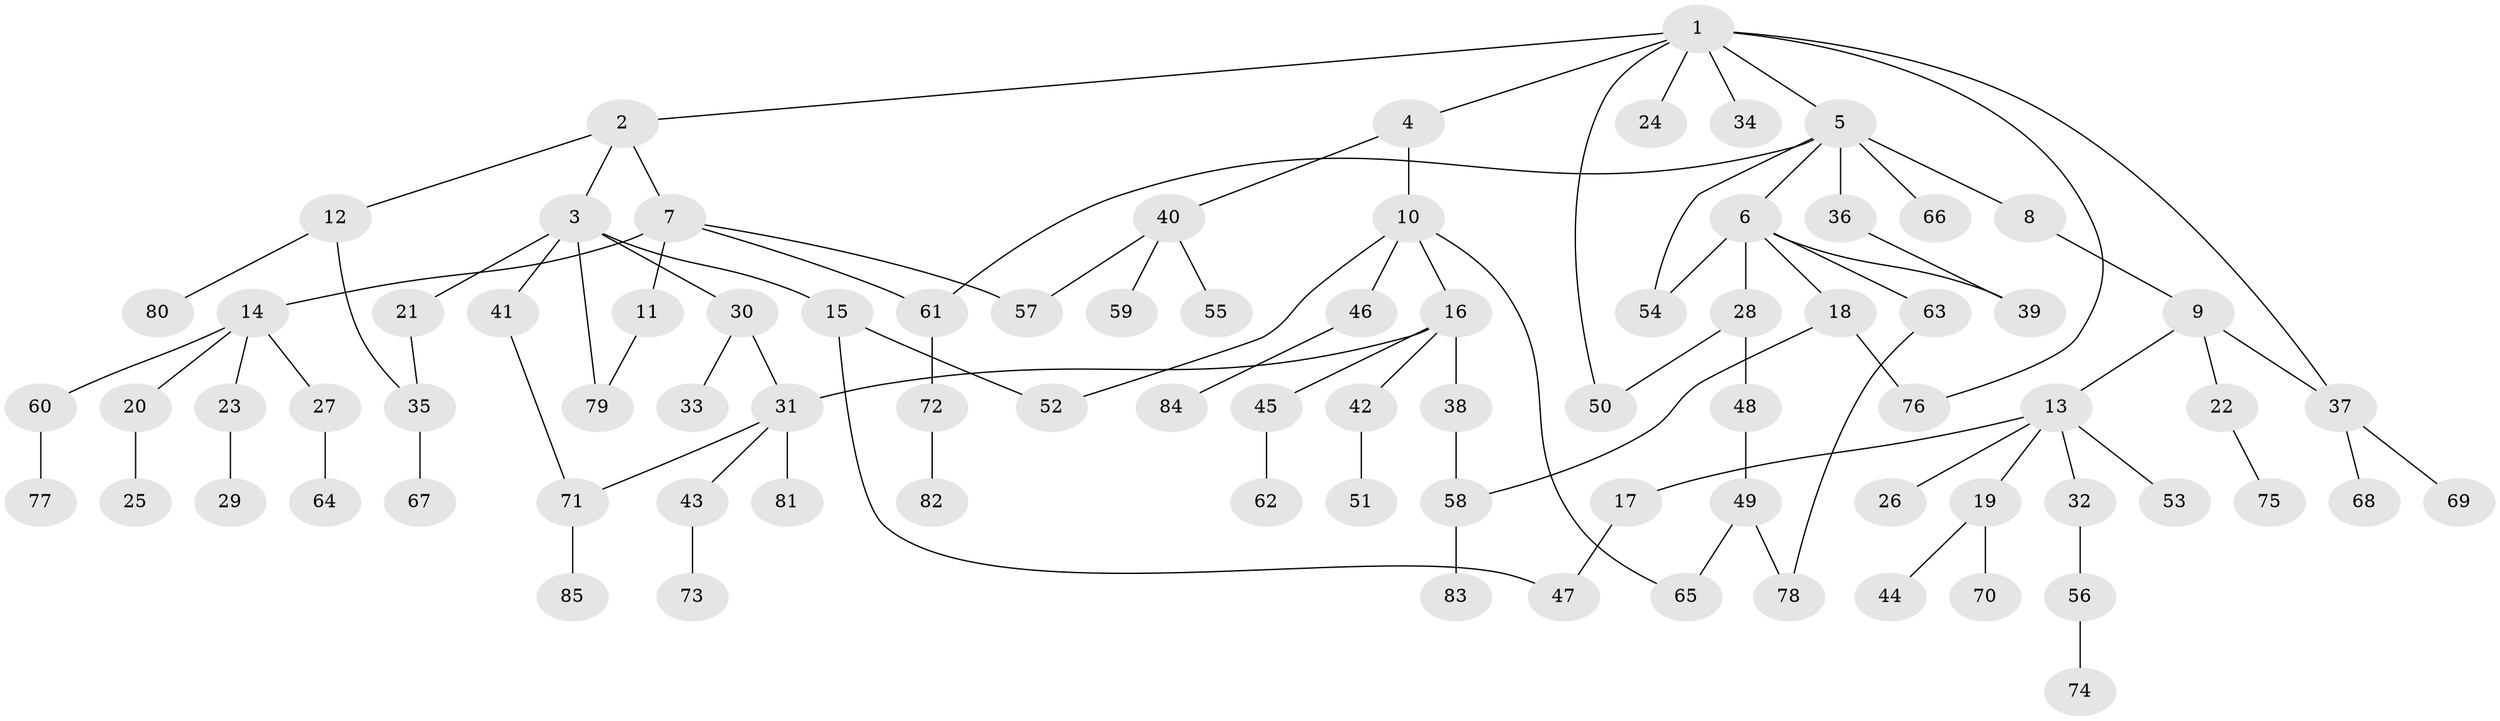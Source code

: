 // Generated by graph-tools (version 1.1) at 2025/34/03/09/25 02:34:09]
// undirected, 85 vertices, 100 edges
graph export_dot {
graph [start="1"]
  node [color=gray90,style=filled];
  1;
  2;
  3;
  4;
  5;
  6;
  7;
  8;
  9;
  10;
  11;
  12;
  13;
  14;
  15;
  16;
  17;
  18;
  19;
  20;
  21;
  22;
  23;
  24;
  25;
  26;
  27;
  28;
  29;
  30;
  31;
  32;
  33;
  34;
  35;
  36;
  37;
  38;
  39;
  40;
  41;
  42;
  43;
  44;
  45;
  46;
  47;
  48;
  49;
  50;
  51;
  52;
  53;
  54;
  55;
  56;
  57;
  58;
  59;
  60;
  61;
  62;
  63;
  64;
  65;
  66;
  67;
  68;
  69;
  70;
  71;
  72;
  73;
  74;
  75;
  76;
  77;
  78;
  79;
  80;
  81;
  82;
  83;
  84;
  85;
  1 -- 2;
  1 -- 4;
  1 -- 5;
  1 -- 24;
  1 -- 34;
  1 -- 37;
  1 -- 76;
  1 -- 50;
  2 -- 3;
  2 -- 7;
  2 -- 12;
  3 -- 15;
  3 -- 21;
  3 -- 30;
  3 -- 41;
  3 -- 79;
  4 -- 10;
  4 -- 40;
  5 -- 6;
  5 -- 8;
  5 -- 36;
  5 -- 66;
  5 -- 54;
  5 -- 61;
  6 -- 18;
  6 -- 28;
  6 -- 39;
  6 -- 54;
  6 -- 63;
  7 -- 11;
  7 -- 14;
  7 -- 61;
  7 -- 57;
  8 -- 9;
  9 -- 13;
  9 -- 22;
  9 -- 37;
  10 -- 16;
  10 -- 46;
  10 -- 65;
  10 -- 52;
  11 -- 79;
  12 -- 80;
  12 -- 35;
  13 -- 17;
  13 -- 19;
  13 -- 26;
  13 -- 32;
  13 -- 53;
  14 -- 20;
  14 -- 23;
  14 -- 27;
  14 -- 60;
  15 -- 52;
  15 -- 47;
  16 -- 31;
  16 -- 38;
  16 -- 42;
  16 -- 45;
  17 -- 47;
  18 -- 76;
  18 -- 58;
  19 -- 44;
  19 -- 70;
  20 -- 25;
  21 -- 35;
  22 -- 75;
  23 -- 29;
  27 -- 64;
  28 -- 48;
  28 -- 50;
  30 -- 33;
  30 -- 31;
  31 -- 43;
  31 -- 81;
  31 -- 71;
  32 -- 56;
  35 -- 67;
  36 -- 39;
  37 -- 68;
  37 -- 69;
  38 -- 58;
  40 -- 55;
  40 -- 57;
  40 -- 59;
  41 -- 71;
  42 -- 51;
  43 -- 73;
  45 -- 62;
  46 -- 84;
  48 -- 49;
  49 -- 65;
  49 -- 78;
  56 -- 74;
  58 -- 83;
  60 -- 77;
  61 -- 72;
  63 -- 78;
  71 -- 85;
  72 -- 82;
}
